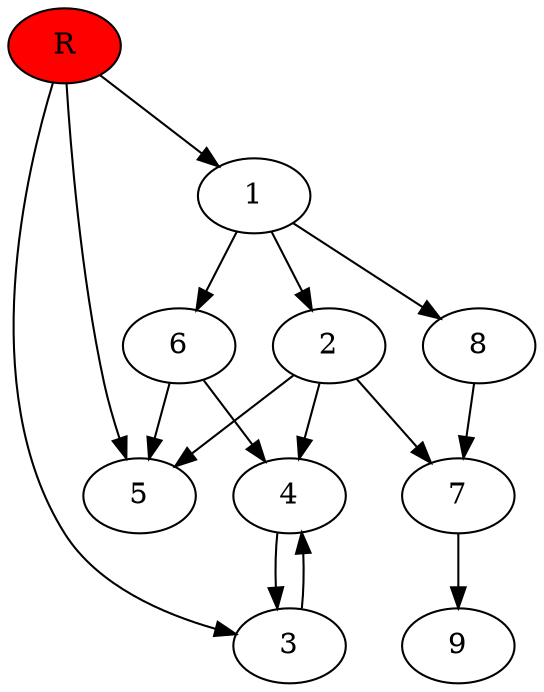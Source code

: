 digraph prb81012 {
	1
	2
	3
	4
	5
	6
	7
	8
	R [fillcolor="#ff0000" style=filled]
	1 -> 2
	1 -> 6
	1 -> 8
	2 -> 4
	2 -> 5
	2 -> 7
	3 -> 4
	4 -> 3
	6 -> 4
	6 -> 5
	7 -> 9
	8 -> 7
	R -> 1
	R -> 3
	R -> 5
}
